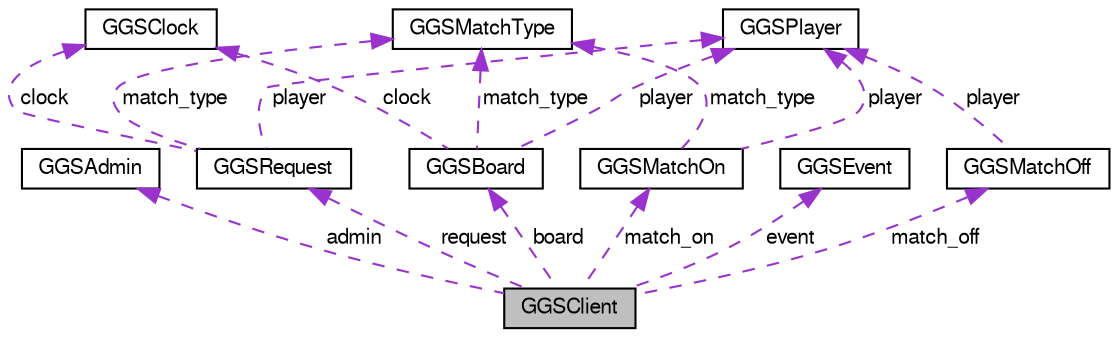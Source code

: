 digraph "GGSClient"
{
 // LATEX_PDF_SIZE
  bgcolor="transparent";
  edge [fontname="FreeSans",fontsize="10",labelfontname="FreeSans",labelfontsize="10"];
  node [fontname="FreeSans",fontsize="10",shape=record];
  Node1 [label="GGSClient",height=0.2,width=0.4,color="black", fillcolor="grey75", style="filled", fontcolor="black",tooltip=" "];
  Node2 -> Node1 [dir="back",color="darkorchid3",fontsize="10",style="dashed",label=" admin" ,fontname="FreeSans"];
  Node2 [label="GGSAdmin",height=0.2,width=0.4,color="black",URL="$structGGSAdmin.html",tooltip=" "];
  Node3 -> Node1 [dir="back",color="darkorchid3",fontsize="10",style="dashed",label=" board" ,fontname="FreeSans"];
  Node3 [label="GGSBoard",height=0.2,width=0.4,color="black",URL="$structGGSBoard.html",tooltip=" "];
  Node4 -> Node3 [dir="back",color="darkorchid3",fontsize="10",style="dashed",label=" match_type" ,fontname="FreeSans"];
  Node4 [label="GGSMatchType",height=0.2,width=0.4,color="black",URL="$structGGSMatchType.html",tooltip=" "];
  Node5 -> Node3 [dir="back",color="darkorchid3",fontsize="10",style="dashed",label=" clock" ,fontname="FreeSans"];
  Node5 [label="GGSClock",height=0.2,width=0.4,color="black",URL="$structGGSClock.html",tooltip=" "];
  Node6 -> Node3 [dir="back",color="darkorchid3",fontsize="10",style="dashed",label=" player" ,fontname="FreeSans"];
  Node6 [label="GGSPlayer",height=0.2,width=0.4,color="black",URL="$structGGSPlayer.html",tooltip=" "];
  Node7 -> Node1 [dir="back",color="darkorchid3",fontsize="10",style="dashed",label=" match_on" ,fontname="FreeSans"];
  Node7 [label="GGSMatchOn",height=0.2,width=0.4,color="black",URL="$structGGSMatchOn.html",tooltip=" "];
  Node4 -> Node7 [dir="back",color="darkorchid3",fontsize="10",style="dashed",label=" match_type" ,fontname="FreeSans"];
  Node6 -> Node7 [dir="back",color="darkorchid3",fontsize="10",style="dashed",label=" player" ,fontname="FreeSans"];
  Node8 -> Node1 [dir="back",color="darkorchid3",fontsize="10",style="dashed",label=" request" ,fontname="FreeSans"];
  Node8 [label="GGSRequest",height=0.2,width=0.4,color="black",URL="$structGGSRequest.html",tooltip=" "];
  Node4 -> Node8 [dir="back",color="darkorchid3",fontsize="10",style="dashed",label=" match_type" ,fontname="FreeSans"];
  Node5 -> Node8 [dir="back",color="darkorchid3",fontsize="10",style="dashed",label=" clock" ,fontname="FreeSans"];
  Node6 -> Node8 [dir="back",color="darkorchid3",fontsize="10",style="dashed",label=" player" ,fontname="FreeSans"];
  Node9 -> Node1 [dir="back",color="darkorchid3",fontsize="10",style="dashed",label=" event" ,fontname="FreeSans"];
  Node9 [label="GGSEvent",height=0.2,width=0.4,color="black",URL="$structGGSEvent.html",tooltip=" "];
  Node10 -> Node1 [dir="back",color="darkorchid3",fontsize="10",style="dashed",label=" match_off" ,fontname="FreeSans"];
  Node10 [label="GGSMatchOff",height=0.2,width=0.4,color="black",URL="$structGGSMatchOff.html",tooltip=" "];
  Node6 -> Node10 [dir="back",color="darkorchid3",fontsize="10",style="dashed",label=" player" ,fontname="FreeSans"];
}
